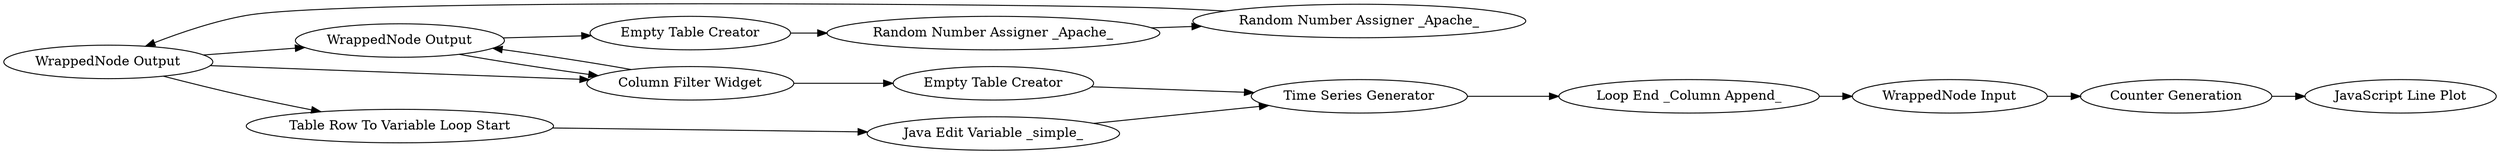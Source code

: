 digraph {
	3 [label="Empty Table Creator"]
	4 [label="Empty Table Creator"]
	5 [label="Time Series Generator"]
	6 [label="Random Number Assigner _Apache_"]
	8 [label="Random Number Assigner _Apache_"]
	10 [label="Table Row To Variable Loop Start"]
	11 [label="Loop End _Column Append_"]
	14 [label="Java Edit Variable _simple_"]
	16 [label="WrappedNode Input"]
	17 [label="WrappedNode Output"]
	18 [label="Round Double"]
	19 [label="Integer Widget"]
	20 [label="Integer Widget"]
	18 [label="WrappedNode Input"]
	19 [label="WrappedNode Output"]
	20 [label="Column Filter Widget"]
	12 [label="JavaScript Line Plot"]
	16 [label="Counter Generation"]
	17 [label="WrappedNode Input"]
	18 [label="WrappedNode Output"]
	3 -> 5
	4 -> 6
	5 -> 11
	6 -> 8
	8 -> 18
	10 -> 14
	11 -> 17
	14 -> 5
	18 -> 10
	19 -> 4
	20 -> 3
	18 -> 20
	20 -> 19
	16 -> 12
	17 -> 16
	18 -> 19
	19 -> 20
	rankdir=LR
}
